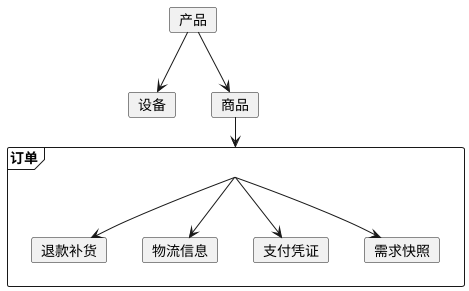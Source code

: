 @startuml

card 产品
card 设备
card 商品
card 订单

frame 订单{
card 需求快照
card 支付凭证
card 物流信息
card 退款补货
}

产品 --> 设备
产品 --> 商品
商品 --> 订单
订单 --> 需求快照
订单 --> 支付凭证
订单 --> 物流信息
订单 --> 退款补货

@enduml
